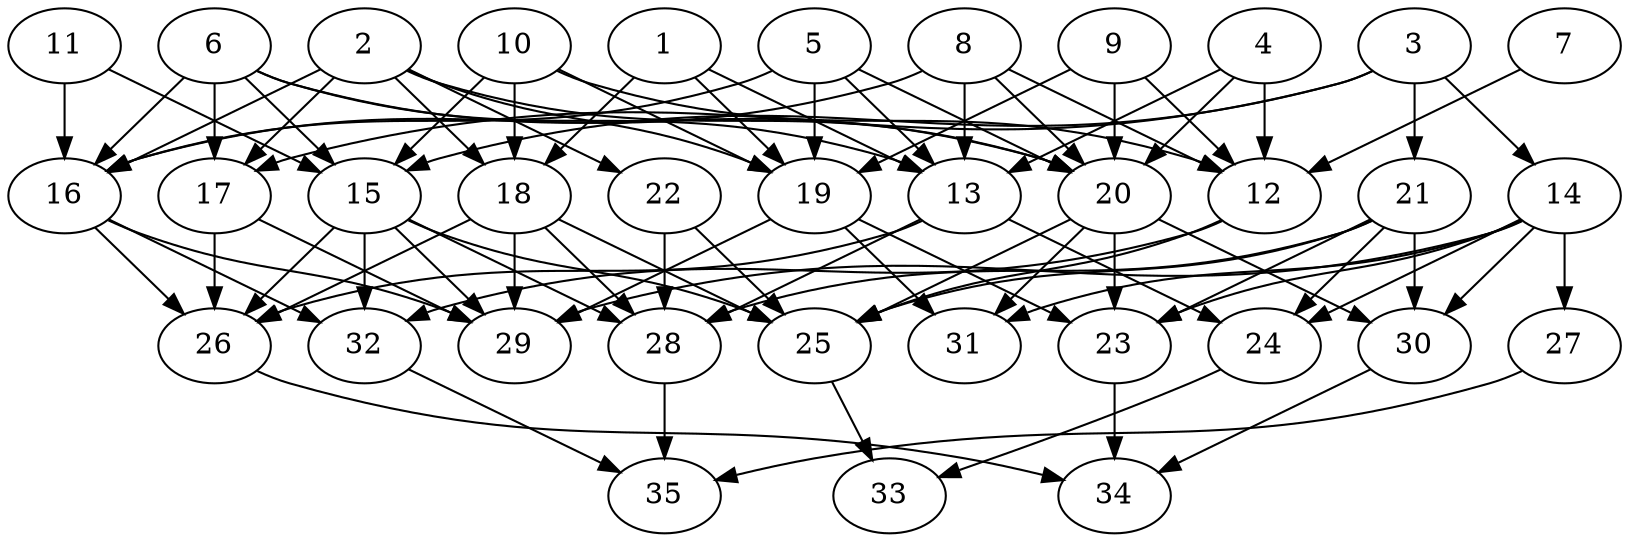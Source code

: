 // DAG automatically generated by daggen at Thu Oct  3 14:05:37 2019
// ./daggen --dot -n 35 --ccr 0.3 --fat 0.7 --regular 0.7 --density 0.5 --mindata 5242880 --maxdata 52428800 
digraph G {
  1 [size="81093973", alpha="0.14", expect_size="24328192"] 
  1 -> 13 [size ="24328192"]
  1 -> 18 [size ="24328192"]
  1 -> 19 [size ="24328192"]
  2 [size="112349867", alpha="0.03", expect_size="33704960"] 
  2 -> 16 [size ="33704960"]
  2 -> 17 [size ="33704960"]
  2 -> 18 [size ="33704960"]
  2 -> 19 [size ="33704960"]
  2 -> 20 [size ="33704960"]
  2 -> 22 [size ="33704960"]
  3 [size="69109760", alpha="0.09", expect_size="20732928"] 
  3 -> 14 [size ="20732928"]
  3 -> 15 [size ="20732928"]
  3 -> 17 [size ="20732928"]
  3 -> 21 [size ="20732928"]
  4 [size="125006507", alpha="0.03", expect_size="37501952"] 
  4 -> 12 [size ="37501952"]
  4 -> 13 [size ="37501952"]
  4 -> 20 [size ="37501952"]
  5 [size="37150720", alpha="0.15", expect_size="11145216"] 
  5 -> 13 [size ="11145216"]
  5 -> 16 [size ="11145216"]
  5 -> 19 [size ="11145216"]
  5 -> 20 [size ="11145216"]
  6 [size="19305813", alpha="0.14", expect_size="5791744"] 
  6 -> 13 [size ="5791744"]
  6 -> 15 [size ="5791744"]
  6 -> 16 [size ="5791744"]
  6 -> 17 [size ="5791744"]
  6 -> 20 [size ="5791744"]
  7 [size="26722987", alpha="0.10", expect_size="8016896"] 
  7 -> 12 [size ="8016896"]
  8 [size="155600213", alpha="0.00", expect_size="46680064"] 
  8 -> 12 [size ="46680064"]
  8 -> 13 [size ="46680064"]
  8 -> 16 [size ="46680064"]
  8 -> 20 [size ="46680064"]
  9 [size="82384213", alpha="0.02", expect_size="24715264"] 
  9 -> 12 [size ="24715264"]
  9 -> 19 [size ="24715264"]
  9 -> 20 [size ="24715264"]
  10 [size="154354347", alpha="0.06", expect_size="46306304"] 
  10 -> 12 [size ="46306304"]
  10 -> 15 [size ="46306304"]
  10 -> 18 [size ="46306304"]
  10 -> 19 [size ="46306304"]
  11 [size="70778880", alpha="0.04", expect_size="21233664"] 
  11 -> 15 [size ="21233664"]
  11 -> 16 [size ="21233664"]
  12 [size="20008960", alpha="0.03", expect_size="6002688"] 
  12 -> 25 [size ="6002688"]
  12 -> 32 [size ="6002688"]
  13 [size="41526613", alpha="0.12", expect_size="12457984"] 
  13 -> 24 [size ="12457984"]
  13 -> 26 [size ="12457984"]
  13 -> 28 [size ="12457984"]
  14 [size="109649920", alpha="0.13", expect_size="32894976"] 
  14 -> 23 [size ="32894976"]
  14 -> 24 [size ="32894976"]
  14 -> 27 [size ="32894976"]
  14 -> 29 [size ="32894976"]
  14 -> 30 [size ="32894976"]
  14 -> 31 [size ="32894976"]
  15 [size="132744533", alpha="0.17", expect_size="39823360"] 
  15 -> 25 [size ="39823360"]
  15 -> 26 [size ="39823360"]
  15 -> 28 [size ="39823360"]
  15 -> 29 [size ="39823360"]
  15 -> 32 [size ="39823360"]
  16 [size="97133227", alpha="0.02", expect_size="29139968"] 
  16 -> 26 [size ="29139968"]
  16 -> 29 [size ="29139968"]
  16 -> 32 [size ="29139968"]
  17 [size="50397867", alpha="0.15", expect_size="15119360"] 
  17 -> 26 [size ="15119360"]
  17 -> 29 [size ="15119360"]
  18 [size="126487893", alpha="0.07", expect_size="37946368"] 
  18 -> 25 [size ="37946368"]
  18 -> 26 [size ="37946368"]
  18 -> 28 [size ="37946368"]
  18 -> 29 [size ="37946368"]
  19 [size="128256000", alpha="0.15", expect_size="38476800"] 
  19 -> 23 [size ="38476800"]
  19 -> 29 [size ="38476800"]
  19 -> 31 [size ="38476800"]
  20 [size="140707840", alpha="0.12", expect_size="42212352"] 
  20 -> 23 [size ="42212352"]
  20 -> 25 [size ="42212352"]
  20 -> 30 [size ="42212352"]
  20 -> 31 [size ="42212352"]
  21 [size="32211627", alpha="0.18", expect_size="9663488"] 
  21 -> 23 [size ="9663488"]
  21 -> 24 [size ="9663488"]
  21 -> 25 [size ="9663488"]
  21 -> 28 [size ="9663488"]
  21 -> 30 [size ="9663488"]
  22 [size="59798187", alpha="0.16", expect_size="17939456"] 
  22 -> 25 [size ="17939456"]
  22 -> 28 [size ="17939456"]
  23 [size="80510293", alpha="0.01", expect_size="24153088"] 
  23 -> 34 [size ="24153088"]
  24 [size="171799893", alpha="0.19", expect_size="51539968"] 
  24 -> 33 [size ="51539968"]
  25 [size="118200320", alpha="0.19", expect_size="35460096"] 
  25 -> 33 [size ="35460096"]
  26 [size="92368213", alpha="0.00", expect_size="27710464"] 
  26 -> 34 [size ="27710464"]
  27 [size="107721387", alpha="0.02", expect_size="32316416"] 
  27 -> 35 [size ="32316416"]
  28 [size="65423360", alpha="0.02", expect_size="19627008"] 
  28 -> 35 [size ="19627008"]
  29 [size="119115093", alpha="0.10", expect_size="35734528"] 
  30 [size="77407573", alpha="0.15", expect_size="23222272"] 
  30 -> 34 [size ="23222272"]
  31 [size="17838080", alpha="0.07", expect_size="5351424"] 
  32 [size="161320960", alpha="0.19", expect_size="48396288"] 
  32 -> 35 [size ="48396288"]
  33 [size="130870613", alpha="0.15", expect_size="39261184"] 
  34 [size="135410347", alpha="0.02", expect_size="40623104"] 
  35 [size="125187413", alpha="0.04", expect_size="37556224"] 
}
